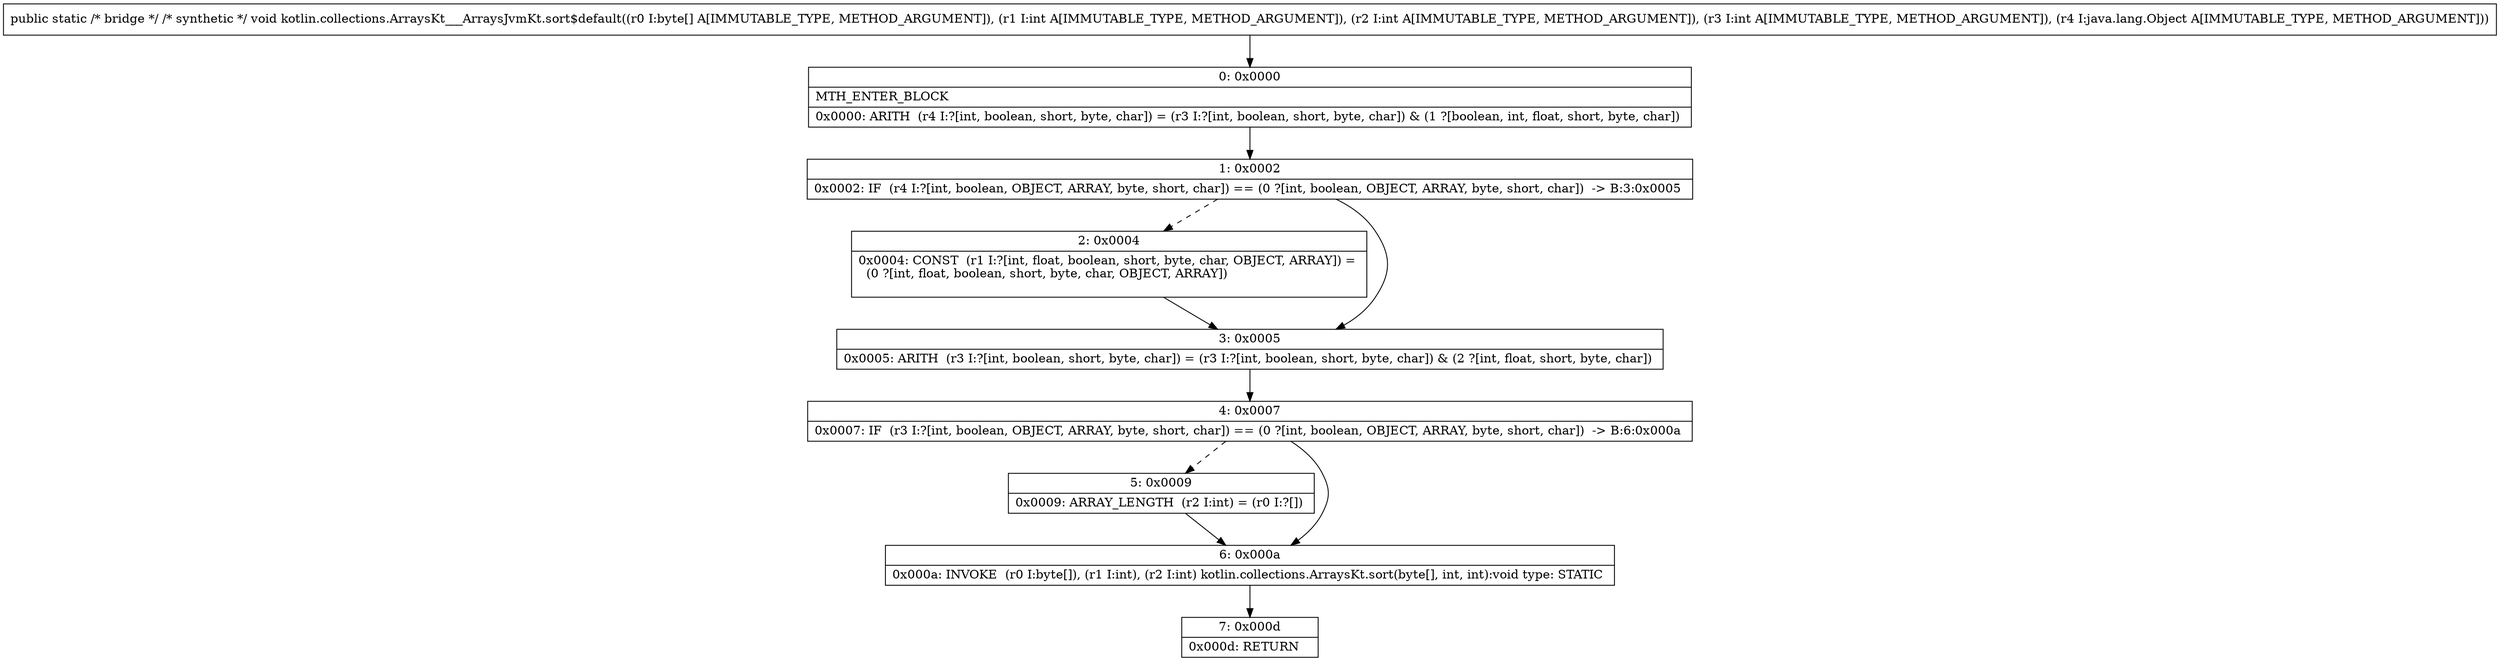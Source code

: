 digraph "CFG forkotlin.collections.ArraysKt___ArraysJvmKt.sort$default([BIIILjava\/lang\/Object;)V" {
Node_0 [shape=record,label="{0\:\ 0x0000|MTH_ENTER_BLOCK\l|0x0000: ARITH  (r4 I:?[int, boolean, short, byte, char]) = (r3 I:?[int, boolean, short, byte, char]) & (1 ?[boolean, int, float, short, byte, char]) \l}"];
Node_1 [shape=record,label="{1\:\ 0x0002|0x0002: IF  (r4 I:?[int, boolean, OBJECT, ARRAY, byte, short, char]) == (0 ?[int, boolean, OBJECT, ARRAY, byte, short, char])  \-\> B:3:0x0005 \l}"];
Node_2 [shape=record,label="{2\:\ 0x0004|0x0004: CONST  (r1 I:?[int, float, boolean, short, byte, char, OBJECT, ARRAY]) = \l  (0 ?[int, float, boolean, short, byte, char, OBJECT, ARRAY])\l \l}"];
Node_3 [shape=record,label="{3\:\ 0x0005|0x0005: ARITH  (r3 I:?[int, boolean, short, byte, char]) = (r3 I:?[int, boolean, short, byte, char]) & (2 ?[int, float, short, byte, char]) \l}"];
Node_4 [shape=record,label="{4\:\ 0x0007|0x0007: IF  (r3 I:?[int, boolean, OBJECT, ARRAY, byte, short, char]) == (0 ?[int, boolean, OBJECT, ARRAY, byte, short, char])  \-\> B:6:0x000a \l}"];
Node_5 [shape=record,label="{5\:\ 0x0009|0x0009: ARRAY_LENGTH  (r2 I:int) = (r0 I:?[]) \l}"];
Node_6 [shape=record,label="{6\:\ 0x000a|0x000a: INVOKE  (r0 I:byte[]), (r1 I:int), (r2 I:int) kotlin.collections.ArraysKt.sort(byte[], int, int):void type: STATIC \l}"];
Node_7 [shape=record,label="{7\:\ 0x000d|0x000d: RETURN   \l}"];
MethodNode[shape=record,label="{public static \/* bridge *\/ \/* synthetic *\/ void kotlin.collections.ArraysKt___ArraysJvmKt.sort$default((r0 I:byte[] A[IMMUTABLE_TYPE, METHOD_ARGUMENT]), (r1 I:int A[IMMUTABLE_TYPE, METHOD_ARGUMENT]), (r2 I:int A[IMMUTABLE_TYPE, METHOD_ARGUMENT]), (r3 I:int A[IMMUTABLE_TYPE, METHOD_ARGUMENT]), (r4 I:java.lang.Object A[IMMUTABLE_TYPE, METHOD_ARGUMENT])) }"];
MethodNode -> Node_0;
Node_0 -> Node_1;
Node_1 -> Node_2[style=dashed];
Node_1 -> Node_3;
Node_2 -> Node_3;
Node_3 -> Node_4;
Node_4 -> Node_5[style=dashed];
Node_4 -> Node_6;
Node_5 -> Node_6;
Node_6 -> Node_7;
}

